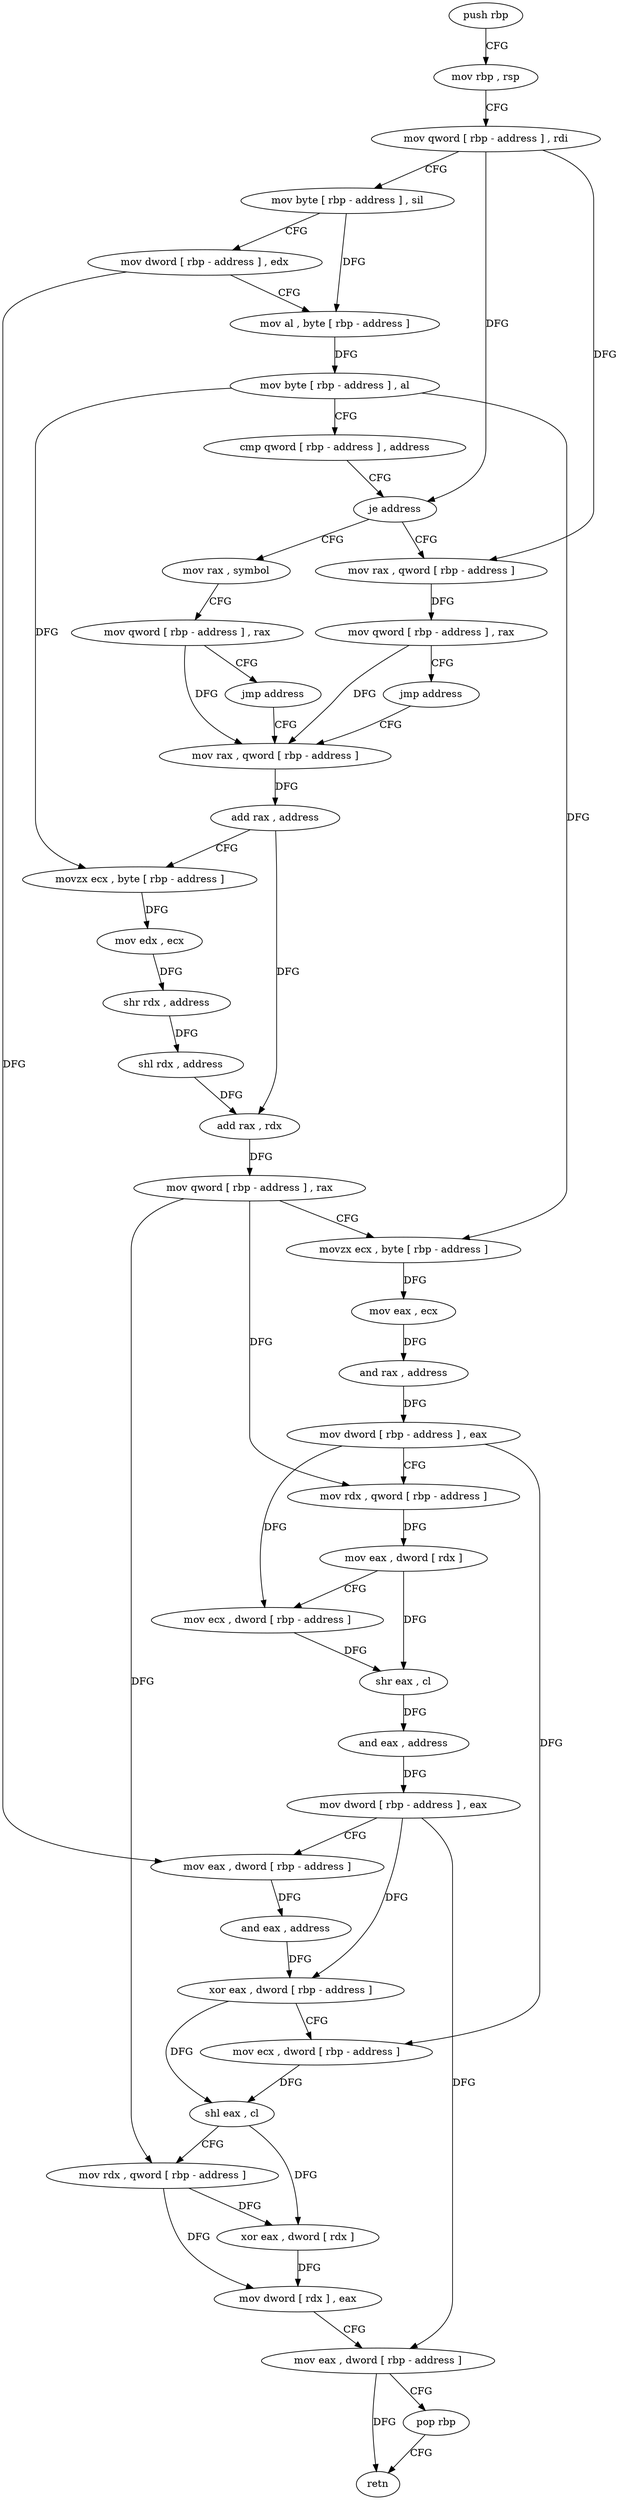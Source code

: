 digraph "func" {
"4211296" [label = "push rbp" ]
"4211297" [label = "mov rbp , rsp" ]
"4211300" [label = "mov qword [ rbp - address ] , rdi" ]
"4211304" [label = "mov byte [ rbp - address ] , sil" ]
"4211308" [label = "mov dword [ rbp - address ] , edx" ]
"4211311" [label = "mov al , byte [ rbp - address ]" ]
"4211314" [label = "mov byte [ rbp - address ] , al" ]
"4211317" [label = "cmp qword [ rbp - address ] , address" ]
"4211322" [label = "je address" ]
"4211341" [label = "mov rax , symbol" ]
"4211328" [label = "mov rax , qword [ rbp - address ]" ]
"4211351" [label = "mov qword [ rbp - address ] , rax" ]
"4211355" [label = "jmp address" ]
"4211360" [label = "mov rax , qword [ rbp - address ]" ]
"4211332" [label = "mov qword [ rbp - address ] , rax" ]
"4211336" [label = "jmp address" ]
"4211364" [label = "add rax , address" ]
"4211370" [label = "movzx ecx , byte [ rbp - address ]" ]
"4211374" [label = "mov edx , ecx" ]
"4211376" [label = "shr rdx , address" ]
"4211380" [label = "shl rdx , address" ]
"4211384" [label = "add rax , rdx" ]
"4211387" [label = "mov qword [ rbp - address ] , rax" ]
"4211391" [label = "movzx ecx , byte [ rbp - address ]" ]
"4211395" [label = "mov eax , ecx" ]
"4211397" [label = "and rax , address" ]
"4211403" [label = "mov dword [ rbp - address ] , eax" ]
"4211406" [label = "mov rdx , qword [ rbp - address ]" ]
"4211410" [label = "mov eax , dword [ rdx ]" ]
"4211412" [label = "mov ecx , dword [ rbp - address ]" ]
"4211415" [label = "shr eax , cl" ]
"4211417" [label = "and eax , address" ]
"4211420" [label = "mov dword [ rbp - address ] , eax" ]
"4211423" [label = "mov eax , dword [ rbp - address ]" ]
"4211426" [label = "and eax , address" ]
"4211429" [label = "xor eax , dword [ rbp - address ]" ]
"4211432" [label = "mov ecx , dword [ rbp - address ]" ]
"4211435" [label = "shl eax , cl" ]
"4211437" [label = "mov rdx , qword [ rbp - address ]" ]
"4211441" [label = "xor eax , dword [ rdx ]" ]
"4211443" [label = "mov dword [ rdx ] , eax" ]
"4211445" [label = "mov eax , dword [ rbp - address ]" ]
"4211448" [label = "pop rbp" ]
"4211449" [label = "retn" ]
"4211296" -> "4211297" [ label = "CFG" ]
"4211297" -> "4211300" [ label = "CFG" ]
"4211300" -> "4211304" [ label = "CFG" ]
"4211300" -> "4211322" [ label = "DFG" ]
"4211300" -> "4211328" [ label = "DFG" ]
"4211304" -> "4211308" [ label = "CFG" ]
"4211304" -> "4211311" [ label = "DFG" ]
"4211308" -> "4211311" [ label = "CFG" ]
"4211308" -> "4211423" [ label = "DFG" ]
"4211311" -> "4211314" [ label = "DFG" ]
"4211314" -> "4211317" [ label = "CFG" ]
"4211314" -> "4211370" [ label = "DFG" ]
"4211314" -> "4211391" [ label = "DFG" ]
"4211317" -> "4211322" [ label = "CFG" ]
"4211322" -> "4211341" [ label = "CFG" ]
"4211322" -> "4211328" [ label = "CFG" ]
"4211341" -> "4211351" [ label = "CFG" ]
"4211328" -> "4211332" [ label = "DFG" ]
"4211351" -> "4211355" [ label = "CFG" ]
"4211351" -> "4211360" [ label = "DFG" ]
"4211355" -> "4211360" [ label = "CFG" ]
"4211360" -> "4211364" [ label = "DFG" ]
"4211332" -> "4211336" [ label = "CFG" ]
"4211332" -> "4211360" [ label = "DFG" ]
"4211336" -> "4211360" [ label = "CFG" ]
"4211364" -> "4211370" [ label = "CFG" ]
"4211364" -> "4211384" [ label = "DFG" ]
"4211370" -> "4211374" [ label = "DFG" ]
"4211374" -> "4211376" [ label = "DFG" ]
"4211376" -> "4211380" [ label = "DFG" ]
"4211380" -> "4211384" [ label = "DFG" ]
"4211384" -> "4211387" [ label = "DFG" ]
"4211387" -> "4211391" [ label = "CFG" ]
"4211387" -> "4211406" [ label = "DFG" ]
"4211387" -> "4211437" [ label = "DFG" ]
"4211391" -> "4211395" [ label = "DFG" ]
"4211395" -> "4211397" [ label = "DFG" ]
"4211397" -> "4211403" [ label = "DFG" ]
"4211403" -> "4211406" [ label = "CFG" ]
"4211403" -> "4211412" [ label = "DFG" ]
"4211403" -> "4211432" [ label = "DFG" ]
"4211406" -> "4211410" [ label = "DFG" ]
"4211410" -> "4211412" [ label = "CFG" ]
"4211410" -> "4211415" [ label = "DFG" ]
"4211412" -> "4211415" [ label = "DFG" ]
"4211415" -> "4211417" [ label = "DFG" ]
"4211417" -> "4211420" [ label = "DFG" ]
"4211420" -> "4211423" [ label = "CFG" ]
"4211420" -> "4211429" [ label = "DFG" ]
"4211420" -> "4211445" [ label = "DFG" ]
"4211423" -> "4211426" [ label = "DFG" ]
"4211426" -> "4211429" [ label = "DFG" ]
"4211429" -> "4211432" [ label = "CFG" ]
"4211429" -> "4211435" [ label = "DFG" ]
"4211432" -> "4211435" [ label = "DFG" ]
"4211435" -> "4211437" [ label = "CFG" ]
"4211435" -> "4211441" [ label = "DFG" ]
"4211437" -> "4211441" [ label = "DFG" ]
"4211437" -> "4211443" [ label = "DFG" ]
"4211441" -> "4211443" [ label = "DFG" ]
"4211443" -> "4211445" [ label = "CFG" ]
"4211445" -> "4211448" [ label = "CFG" ]
"4211445" -> "4211449" [ label = "DFG" ]
"4211448" -> "4211449" [ label = "CFG" ]
}
